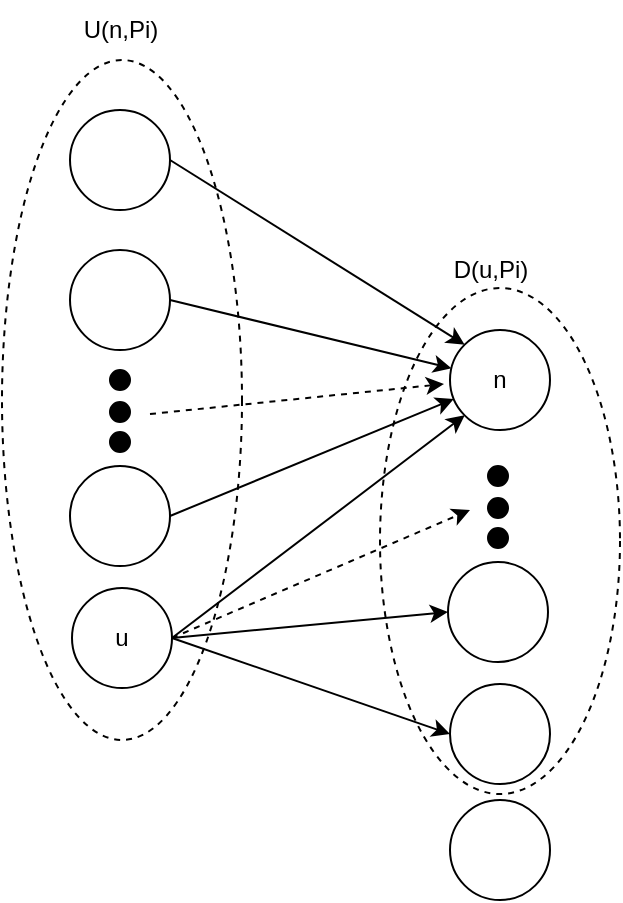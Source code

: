 <mxfile version="20.2.8" type="github"><diagram id="TEsvL8B3rP5UqnOttFd2" name="Pagina-1"><mxGraphModel dx="711" dy="368" grid="1" gridSize="10" guides="1" tooltips="1" connect="1" arrows="1" fold="1" page="1" pageScale="1" pageWidth="827" pageHeight="1169" math="0" shadow="0"><root><mxCell id="0"/><mxCell id="1" parent="0"/><mxCell id="gHt7xJckHmk3yGvU8mc7-26" value="" style="ellipse;whiteSpace=wrap;html=1;fillColor=none;dashed=1;" vertex="1" parent="1"><mxGeometry x="176" y="125" width="120" height="340" as="geometry"/></mxCell><mxCell id="gHt7xJckHmk3yGvU8mc7-13" style="edgeStyle=none;rounded=0;orthogonalLoop=1;jettySize=auto;html=1;exitX=1;exitY=0.5;exitDx=0;exitDy=0;entryX=0;entryY=0;entryDx=0;entryDy=0;" edge="1" parent="1" source="gHt7xJckHmk3yGvU8mc7-1" target="gHt7xJckHmk3yGvU8mc7-2"><mxGeometry relative="1" as="geometry"/></mxCell><mxCell id="gHt7xJckHmk3yGvU8mc7-1" value="" style="ellipse;whiteSpace=wrap;html=1;aspect=fixed;" vertex="1" parent="1"><mxGeometry x="210" y="150" width="50" height="50" as="geometry"/></mxCell><mxCell id="gHt7xJckHmk3yGvU8mc7-2" value="n" style="ellipse;whiteSpace=wrap;html=1;aspect=fixed;" vertex="1" parent="1"><mxGeometry x="400" y="260" width="50" height="50" as="geometry"/></mxCell><mxCell id="gHt7xJckHmk3yGvU8mc7-27" style="edgeStyle=none;rounded=0;orthogonalLoop=1;jettySize=auto;html=1;exitX=1;exitY=0.5;exitDx=0;exitDy=0;" edge="1" parent="1" source="gHt7xJckHmk3yGvU8mc7-3" target="gHt7xJckHmk3yGvU8mc7-2"><mxGeometry relative="1" as="geometry"/></mxCell><mxCell id="gHt7xJckHmk3yGvU8mc7-3" value="" style="ellipse;whiteSpace=wrap;html=1;aspect=fixed;" vertex="1" parent="1"><mxGeometry x="210" y="220" width="50" height="50" as="geometry"/></mxCell><mxCell id="gHt7xJckHmk3yGvU8mc7-7" value="" style="group" vertex="1" connectable="0" parent="1"><mxGeometry x="230" y="280" width="10" height="41" as="geometry"/></mxCell><mxCell id="gHt7xJckHmk3yGvU8mc7-4" value="" style="ellipse;whiteSpace=wrap;html=1;aspect=fixed;fillColor=#000000;" vertex="1" parent="gHt7xJckHmk3yGvU8mc7-7"><mxGeometry width="10" height="10" as="geometry"/></mxCell><mxCell id="gHt7xJckHmk3yGvU8mc7-5" value="" style="ellipse;whiteSpace=wrap;html=1;aspect=fixed;fillColor=#000000;" vertex="1" parent="gHt7xJckHmk3yGvU8mc7-7"><mxGeometry y="16" width="10" height="10" as="geometry"/></mxCell><mxCell id="gHt7xJckHmk3yGvU8mc7-6" value="" style="ellipse;whiteSpace=wrap;html=1;aspect=fixed;fillColor=#000000;" vertex="1" parent="gHt7xJckHmk3yGvU8mc7-7"><mxGeometry y="31" width="10" height="10" as="geometry"/></mxCell><mxCell id="gHt7xJckHmk3yGvU8mc7-11" style="edgeStyle=none;rounded=0;orthogonalLoop=1;jettySize=auto;html=1;exitX=1;exitY=0.5;exitDx=0;exitDy=0;" edge="1" parent="1" source="gHt7xJckHmk3yGvU8mc7-8" target="gHt7xJckHmk3yGvU8mc7-2"><mxGeometry relative="1" as="geometry"/></mxCell><mxCell id="gHt7xJckHmk3yGvU8mc7-8" value="" style="ellipse;whiteSpace=wrap;html=1;aspect=fixed;" vertex="1" parent="1"><mxGeometry x="210" y="328" width="50" height="50" as="geometry"/></mxCell><mxCell id="gHt7xJckHmk3yGvU8mc7-10" style="edgeStyle=none;rounded=0;orthogonalLoop=1;jettySize=auto;html=1;exitX=1;exitY=0.5;exitDx=0;exitDy=0;entryX=0;entryY=1;entryDx=0;entryDy=0;" edge="1" parent="1" source="gHt7xJckHmk3yGvU8mc7-9" target="gHt7xJckHmk3yGvU8mc7-2"><mxGeometry relative="1" as="geometry"/></mxCell><mxCell id="gHt7xJckHmk3yGvU8mc7-22" style="edgeStyle=none;rounded=0;orthogonalLoop=1;jettySize=auto;html=1;exitX=1;exitY=0.5;exitDx=0;exitDy=0;entryX=0;entryY=0.5;entryDx=0;entryDy=0;" edge="1" parent="1" source="gHt7xJckHmk3yGvU8mc7-9" target="gHt7xJckHmk3yGvU8mc7-20"><mxGeometry relative="1" as="geometry"/></mxCell><mxCell id="gHt7xJckHmk3yGvU8mc7-23" style="edgeStyle=none;rounded=0;orthogonalLoop=1;jettySize=auto;html=1;exitX=1;exitY=0.5;exitDx=0;exitDy=0;entryX=0;entryY=0.5;entryDx=0;entryDy=0;" edge="1" parent="1" source="gHt7xJckHmk3yGvU8mc7-9" target="gHt7xJckHmk3yGvU8mc7-21"><mxGeometry relative="1" as="geometry"/></mxCell><mxCell id="gHt7xJckHmk3yGvU8mc7-31" style="edgeStyle=none;rounded=0;orthogonalLoop=1;jettySize=auto;html=1;exitX=1;exitY=0.5;exitDx=0;exitDy=0;dashed=1;" edge="1" parent="1" source="gHt7xJckHmk3yGvU8mc7-9"><mxGeometry relative="1" as="geometry"><mxPoint x="410" y="350" as="targetPoint"/></mxGeometry></mxCell><mxCell id="gHt7xJckHmk3yGvU8mc7-9" value="u" style="ellipse;whiteSpace=wrap;html=1;aspect=fixed;" vertex="1" parent="1"><mxGeometry x="211" y="389" width="50" height="50" as="geometry"/></mxCell><mxCell id="gHt7xJckHmk3yGvU8mc7-16" value="" style="group" vertex="1" connectable="0" parent="1"><mxGeometry x="419" y="328" width="10" height="41" as="geometry"/></mxCell><mxCell id="gHt7xJckHmk3yGvU8mc7-17" value="" style="ellipse;whiteSpace=wrap;html=1;aspect=fixed;fillColor=#000000;" vertex="1" parent="gHt7xJckHmk3yGvU8mc7-16"><mxGeometry width="10" height="10" as="geometry"/></mxCell><mxCell id="gHt7xJckHmk3yGvU8mc7-18" value="" style="ellipse;whiteSpace=wrap;html=1;aspect=fixed;fillColor=#000000;" vertex="1" parent="gHt7xJckHmk3yGvU8mc7-16"><mxGeometry y="16" width="10" height="10" as="geometry"/></mxCell><mxCell id="gHt7xJckHmk3yGvU8mc7-19" value="" style="ellipse;whiteSpace=wrap;html=1;aspect=fixed;fillColor=#000000;" vertex="1" parent="gHt7xJckHmk3yGvU8mc7-16"><mxGeometry y="31" width="10" height="10" as="geometry"/></mxCell><mxCell id="gHt7xJckHmk3yGvU8mc7-20" value="" style="ellipse;whiteSpace=wrap;html=1;aspect=fixed;" vertex="1" parent="1"><mxGeometry x="399" y="376" width="50" height="50" as="geometry"/></mxCell><mxCell id="gHt7xJckHmk3yGvU8mc7-21" value="" style="ellipse;whiteSpace=wrap;html=1;aspect=fixed;" vertex="1" parent="1"><mxGeometry x="400" y="437" width="50" height="50" as="geometry"/></mxCell><mxCell id="gHt7xJckHmk3yGvU8mc7-24" value="" style="ellipse;whiteSpace=wrap;html=1;aspect=fixed;" vertex="1" parent="1"><mxGeometry x="400" y="495" width="50" height="50" as="geometry"/></mxCell><mxCell id="gHt7xJckHmk3yGvU8mc7-28" value="U(n,Pi)" style="text;html=1;align=center;verticalAlign=middle;resizable=0;points=[];autosize=1;strokeColor=none;fillColor=none;" vertex="1" parent="1"><mxGeometry x="205" y="95" width="60" height="30" as="geometry"/></mxCell><mxCell id="gHt7xJckHmk3yGvU8mc7-29" value="" style="ellipse;whiteSpace=wrap;html=1;fillColor=none;dashed=1;" vertex="1" parent="1"><mxGeometry x="365" y="239" width="120" height="253" as="geometry"/></mxCell><mxCell id="gHt7xJckHmk3yGvU8mc7-30" value="D(u,Pi)" style="text;html=1;align=center;verticalAlign=middle;resizable=0;points=[];autosize=1;strokeColor=none;fillColor=none;" vertex="1" parent="1"><mxGeometry x="390" y="215" width="60" height="30" as="geometry"/></mxCell><mxCell id="gHt7xJckHmk3yGvU8mc7-33" style="edgeStyle=none;rounded=0;orthogonalLoop=1;jettySize=auto;html=1;exitX=1;exitY=0.5;exitDx=0;exitDy=0;dashed=1;entryX=-0.06;entryY=0.54;entryDx=0;entryDy=0;entryPerimeter=0;" edge="1" parent="1" target="gHt7xJckHmk3yGvU8mc7-2"><mxGeometry relative="1" as="geometry"><mxPoint x="350" y="280" as="targetPoint"/><mxPoint x="250" y="302" as="sourcePoint"/></mxGeometry></mxCell></root></mxGraphModel></diagram></mxfile>